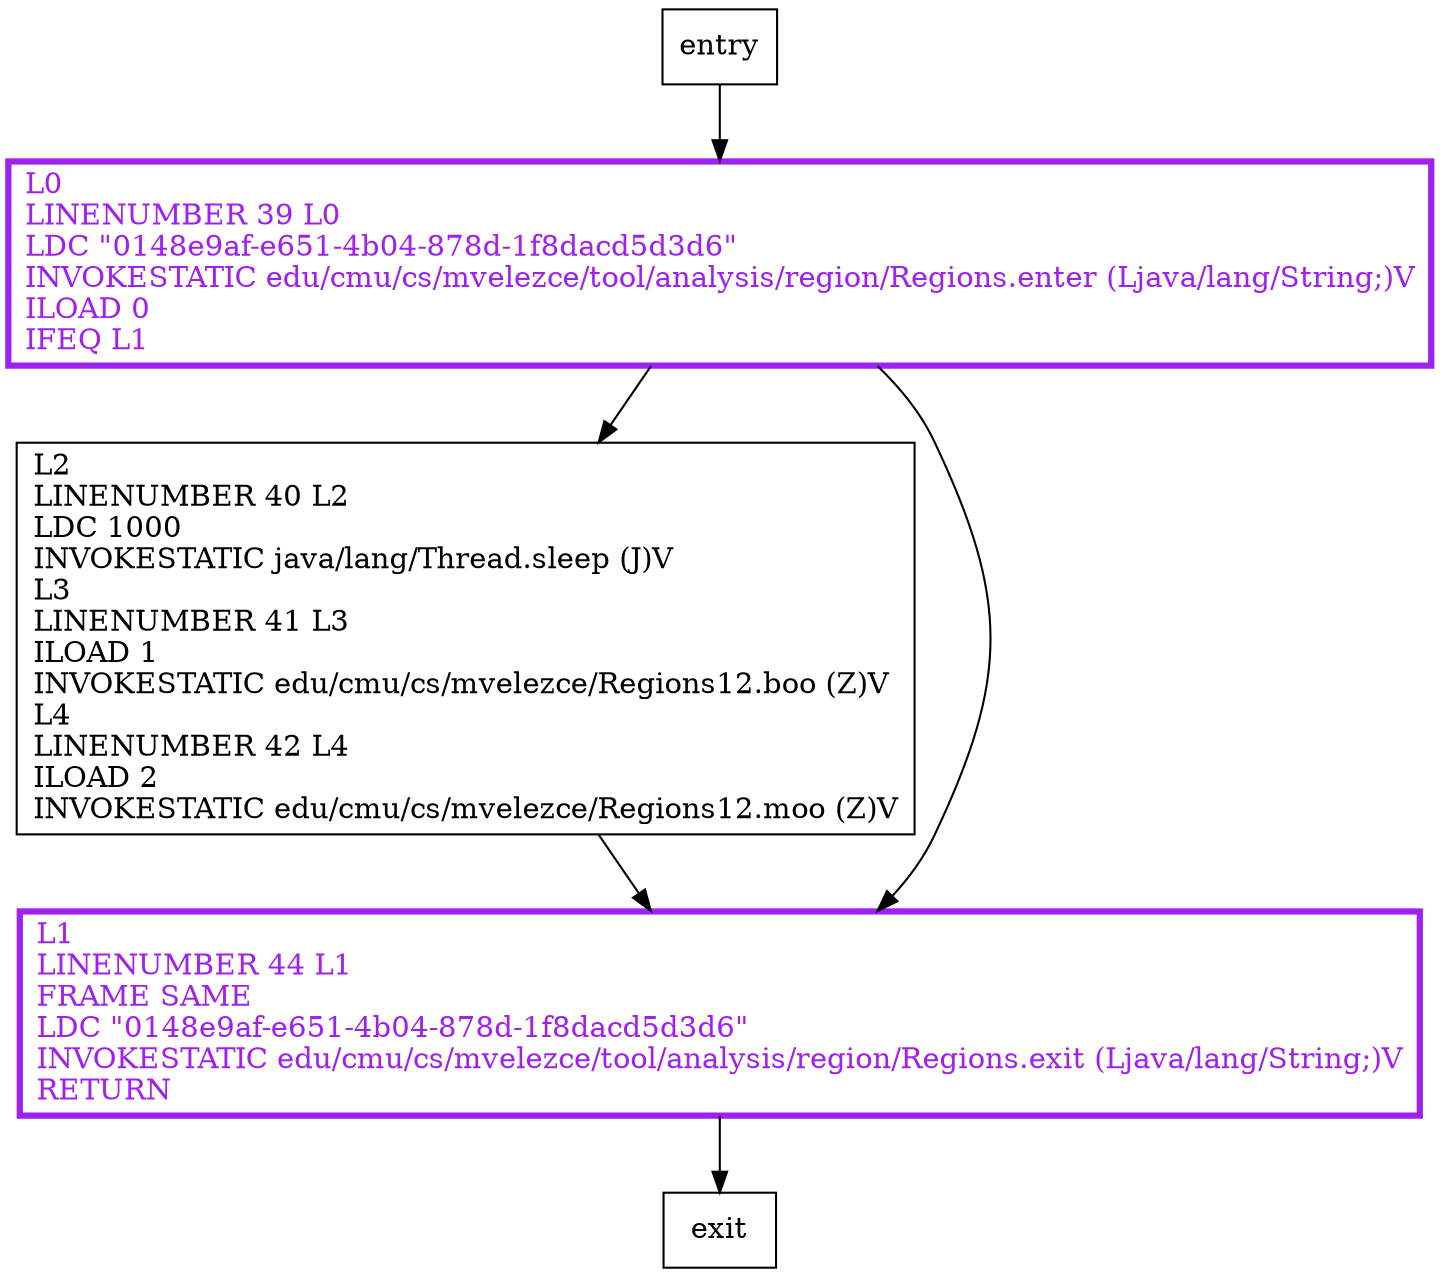 digraph foo {
node [shape=record];
848343462 [label="L2\lLINENUMBER 40 L2\lLDC 1000\lINVOKESTATIC java/lang/Thread.sleep (J)V\lL3\lLINENUMBER 41 L3\lILOAD 1\lINVOKESTATIC edu/cmu/cs/mvelezce/Regions12.boo (Z)V\lL4\lLINENUMBER 42 L4\lILOAD 2\lINVOKESTATIC edu/cmu/cs/mvelezce/Regions12.moo (Z)V\l"];
617142462 [label="L1\lLINENUMBER 44 L1\lFRAME SAME\lLDC \"0148e9af-e651-4b04-878d-1f8dacd5d3d6\"\lINVOKESTATIC edu/cmu/cs/mvelezce/tool/analysis/region/Regions.exit (Ljava/lang/String;)V\lRETURN\l"];
1626149608 [label="L0\lLINENUMBER 39 L0\lLDC \"0148e9af-e651-4b04-878d-1f8dacd5d3d6\"\lINVOKESTATIC edu/cmu/cs/mvelezce/tool/analysis/region/Regions.enter (Ljava/lang/String;)V\lILOAD 0\lIFEQ L1\l"];
entry;
exit;
entry -> 1626149608;
848343462 -> 617142462;
617142462 -> exit;
1626149608 -> 848343462;
1626149608 -> 617142462;
617142462[fontcolor="purple", penwidth=3, color="purple"];
1626149608[fontcolor="purple", penwidth=3, color="purple"];
}
